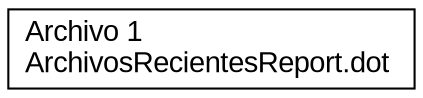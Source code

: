 digraph L {
  node [shape=record fontname=Arial];
  rankdir=LR;
0 [label="Archivo 1 \lArchivosRecientesReport.dot \l"]

}
